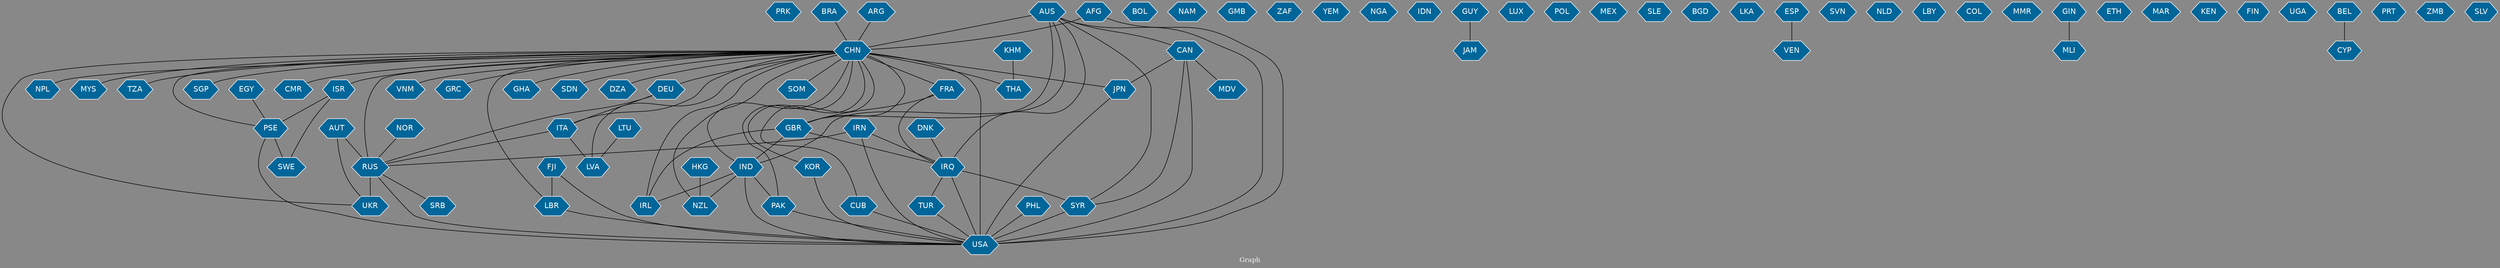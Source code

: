 // Countries together in item graph
graph {
	graph [bgcolor="#888888" fontcolor=white fontsize=12 label="Graph" outputorder=edgesfirst overlap=prism]
	node [color=white fillcolor="#006699" fontcolor=white fontname=Helvetica shape=hexagon style=filled]
	edge [arrowhead=open color=black fontcolor=white fontname=Courier fontsize=12]
		PRK [label=PRK]
		PSE [label=PSE]
		CHN [label=CHN]
		PAK [label=PAK]
		CUB [label=CUB]
		USA [label=USA]
		CAN [label=CAN]
		AFG [label=AFG]
		DEU [label=DEU]
		IND [label=IND]
		BOL [label=BOL]
		ITA [label=ITA]
		RUS [label=RUS]
		NAM [label=NAM]
		SOM [label=SOM]
		GMB [label=GMB]
		LVA [label=LVA]
		LTU [label=LTU]
		GBR [label=GBR]
		JPN [label=JPN]
		ZAF [label=ZAF]
		KOR [label=KOR]
		YEM [label=YEM]
		AUS [label=AUS]
		SYR [label=SYR]
		NOR [label=NOR]
		BRA [label=BRA]
		IRN [label=IRN]
		PHL [label=PHL]
		NGA [label=NGA]
		IDN [label=IDN]
		GUY [label=GUY]
		JAM [label=JAM]
		LUX [label=LUX]
		HKG [label=HKG]
		NPL [label=NPL]
		THA [label=THA]
		POL [label=POL]
		MEX [label=MEX]
		MYS [label=MYS]
		IRQ [label=IRQ]
		SLE [label=SLE]
		BGD [label=BGD]
		TUR [label=TUR]
		ISR [label=ISR]
		LKA [label=LKA]
		TZA [label=TZA]
		ESP [label=ESP]
		LBR [label=LBR]
		SGP [label=SGP]
		UKR [label=UKR]
		IRL [label=IRL]
		CMR [label=CMR]
		EGY [label=EGY]
		SVN [label=SVN]
		NLD [label=NLD]
		FRA [label=FRA]
		LBY [label=LBY]
		SRB [label=SRB]
		SWE [label=SWE]
		VNM [label=VNM]
		COL [label=COL]
		ARG [label=ARG]
		MMR [label=MMR]
		MLI [label=MLI]
		FJI [label=FJI]
		GRC [label=GRC]
		ETH [label=ETH]
		NZL [label=NZL]
		DNK [label=DNK]
		GHA [label=GHA]
		MAR [label=MAR]
		KEN [label=KEN]
		FIN [label=FIN]
		AUT [label=AUT]
		UGA [label=UGA]
		MDV [label=MDV]
		CYP [label=CYP]
		BEL [label=BEL]
		GIN [label=GIN]
		SDN [label=SDN]
		DZA [label=DZA]
		PRT [label=PRT]
		ZMB [label=ZMB]
		KHM [label=KHM]
		SLV [label=SLV]
		VEN [label=VEN]
			CHN -- TZA [weight=1]
			CHN -- NPL [weight=1]
			CAN -- USA [weight=1]
			CHN -- CMR [weight=3]
			ITA -- RUS [weight=2]
			CHN -- PSE [weight=2]
			IND -- PAK [weight=6]
			AFG -- USA [weight=5]
			CHN -- GHA [weight=1]
			CHN -- DEU [weight=21]
			LBR -- USA [weight=1]
			CAN -- SYR [weight=1]
			CHN -- ISR [weight=2]
			CAN -- JPN [weight=1]
			TUR -- USA [weight=1]
			ARG -- CHN [weight=1]
			CHN -- SDN [weight=1]
			CHN -- GRC [weight=1]
			IND -- IRL [weight=1]
			PSE -- SWE [weight=2]
			AUT -- RUS [weight=1]
			DEU -- RUS [weight=3]
			JPN -- USA [weight=4]
			KOR -- USA [weight=1]
			CHN -- USA [weight=56]
			AUS -- USA [weight=2]
			EGY -- PSE [weight=1]
			CHN -- GBR [weight=9]
			NOR -- RUS [weight=1]
			GIN -- MLI [weight=1]
			IND -- USA [weight=1]
			DEU -- ITA [weight=2]
			CHN -- IND [weight=2]
			FJI -- LBR [weight=1]
			AUS -- IRQ [weight=4]
			GBR -- IND [weight=2]
			GBR -- IRL [weight=2]
			CHN -- JPN [weight=7]
			RUS -- SRB [weight=1]
			IRQ -- SYR [weight=1]
			CHN -- LVA [weight=1]
			CHN -- FRA [weight=5]
			PSE -- USA [weight=1]
			ISR -- PSE [weight=5]
			LTU -- LVA [weight=1]
			GBR -- IRQ [weight=1]
			CHN -- CUB [weight=1]
			AUS -- GBR [weight=1]
			ISR -- SWE [weight=2]
			IRN -- RUS [weight=1]
			CHN -- THA [weight=2]
			PHL -- USA [weight=2]
			FRA -- GBR [weight=2]
			PAK -- USA [weight=2]
			BEL -- CYP [weight=1]
			CHN -- SOM [weight=2]
			IRN -- IRQ [weight=1]
			CHN -- IRL [weight=1]
			DNK -- IRQ [weight=1]
			CHN -- NZL [weight=1]
			ITA -- LVA [weight=1]
			CAN -- MDV [weight=1]
			ESP -- VEN [weight=1]
			KHM -- THA [weight=1]
			CHN -- ITA [weight=22]
			CHN -- SGP [weight=2]
			IND -- NZL [weight=1]
			CHN -- UKR [weight=1]
			RUS -- UKR [weight=5]
			CHN -- MYS [weight=4]
			IRN -- USA [weight=1]
			AUT -- UKR [weight=1]
			CHN -- KOR [weight=1]
			SYR -- USA [weight=2]
			HKG -- NZL [weight=1]
			AFG -- CHN [weight=9]
			CHN -- LBR [weight=1]
			IRQ -- USA [weight=1]
			AUS -- CAN [weight=1]
			CHN -- PAK [weight=3]
			FRA -- IRQ [weight=1]
			AUS -- IND [weight=1]
			AUS -- SYR [weight=1]
			GUY -- JAM [weight=1]
			FJI -- USA [weight=1]
			CHN -- RUS [weight=22]
			RUS -- USA [weight=2]
			CHN -- DZA [weight=1]
			CUB -- USA [weight=2]
			CHN -- VNM [weight=2]
			BRA -- CHN [weight=1]
			AUS -- CHN [weight=5]
			IRQ -- TUR [weight=1]
}